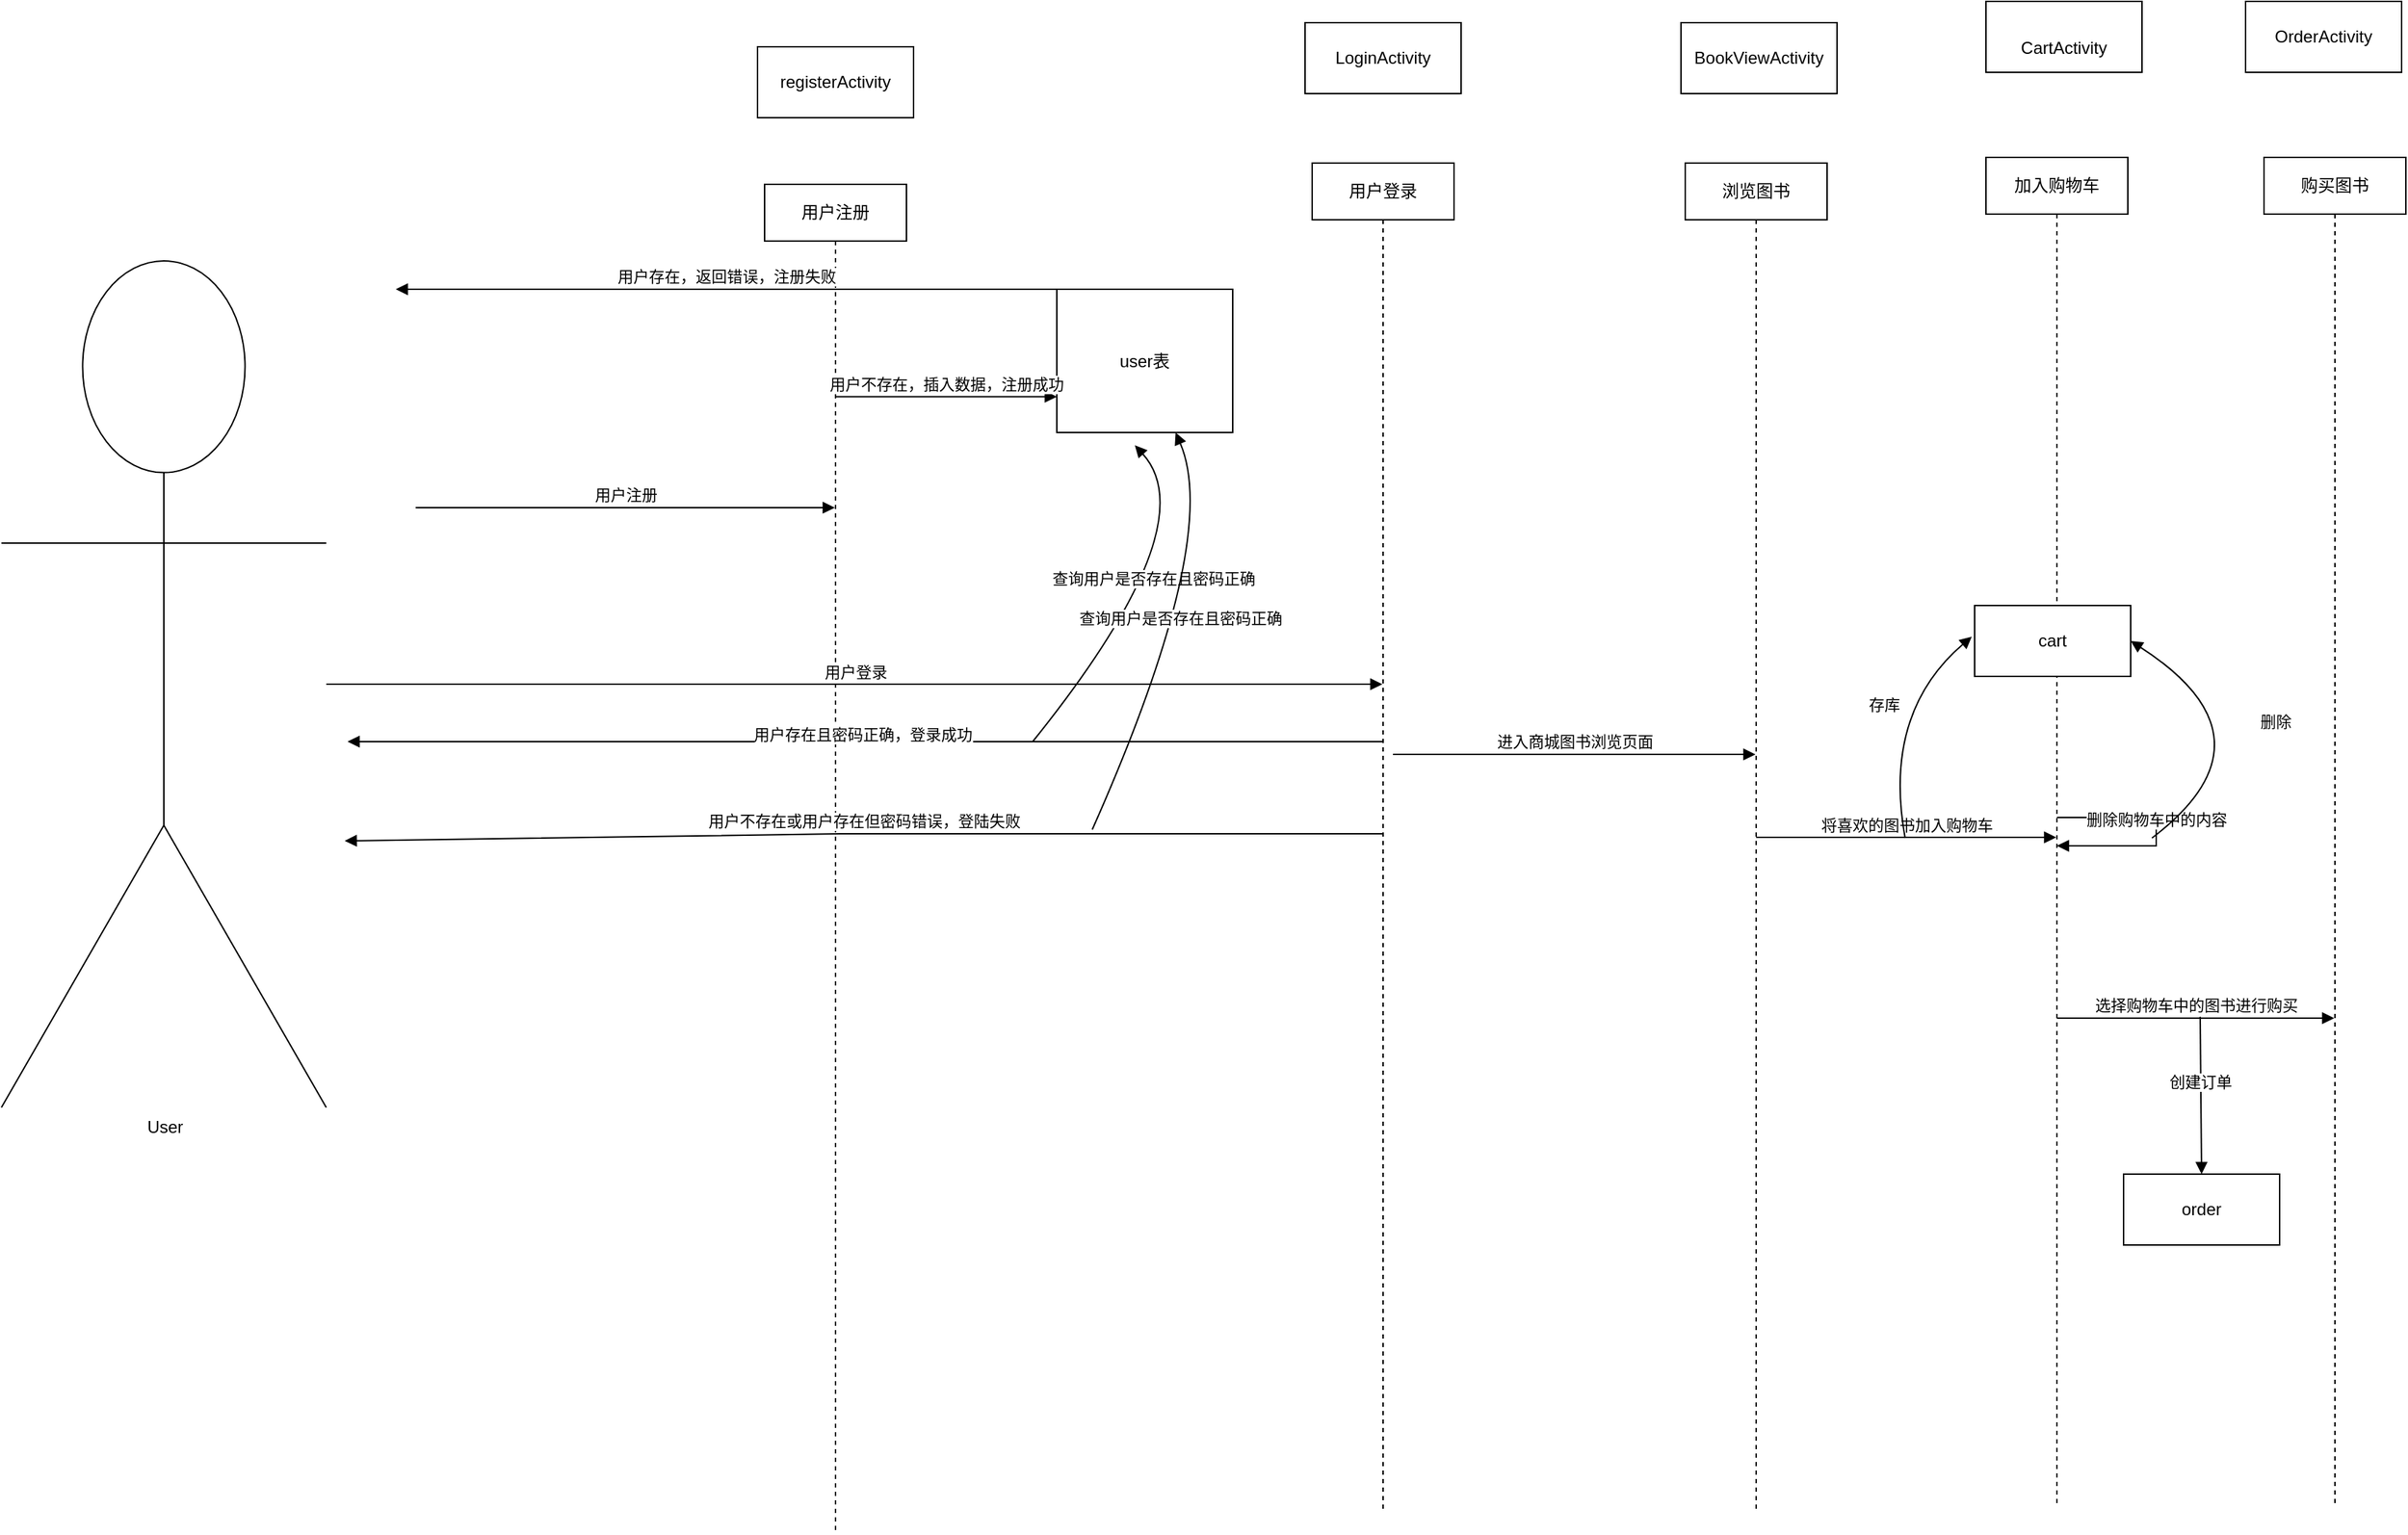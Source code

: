 <mxfile version="24.4.15" type="github">
  <diagram name="第 1 页" id="EKEbSNTzWzbHu82JW9sO">
    <mxGraphModel dx="3575" dy="140" grid="0" gridSize="10" guides="1" tooltips="1" connect="1" arrows="1" fold="1" page="0" pageScale="1" pageWidth="827" pageHeight="1169" background="none" math="0" shadow="0">
      <root>
        <mxCell id="0" />
        <mxCell id="1" parent="0" />
        <mxCell id="iYiQq3-fZmoMmVhn4vT--2" value="&lt;div&gt;&lt;span style=&quot;background-color: initial;&quot;&gt;用户注册&lt;/span&gt;&lt;br&gt;&lt;/div&gt;" style="shape=umlLifeline;perimeter=lifelinePerimeter;whiteSpace=wrap;html=1;container=1;dropTarget=0;collapsible=0;recursiveResize=0;outlineConnect=0;portConstraint=eastwest;newEdgeStyle={&quot;curved&quot;:0,&quot;rounded&quot;:0};fontColor=default;" vertex="1" parent="1">
          <mxGeometry x="-1153" y="1375" width="100" height="951" as="geometry" />
        </mxCell>
        <mxCell id="iYiQq3-fZmoMmVhn4vT--4" value="User" style="shape=umlActor;verticalLabelPosition=bottom;verticalAlign=top;html=1;fontColor=default;" vertex="1" parent="1">
          <mxGeometry x="-1691" y="1429" width="229" height="597" as="geometry" />
        </mxCell>
        <mxCell id="iYiQq3-fZmoMmVhn4vT--5" value="user表" style="html=1;whiteSpace=wrap;fontColor=default;" vertex="1" parent="1">
          <mxGeometry x="-947" y="1449" width="124" height="101" as="geometry" />
        </mxCell>
        <mxCell id="iYiQq3-fZmoMmVhn4vT--6" value="用户注册" style="html=1;verticalAlign=bottom;endArrow=block;curved=0;rounded=0;fontColor=default;" edge="1" parent="1" target="iYiQq3-fZmoMmVhn4vT--2">
          <mxGeometry width="80" relative="1" as="geometry">
            <mxPoint x="-1399" y="1603" as="sourcePoint" />
            <mxPoint x="-1319" y="1603" as="targetPoint" />
          </mxGeometry>
        </mxCell>
        <mxCell id="iYiQq3-fZmoMmVhn4vT--7" value="用户登录" style="shape=umlLifeline;perimeter=lifelinePerimeter;whiteSpace=wrap;html=1;container=1;dropTarget=0;collapsible=0;recursiveResize=0;outlineConnect=0;portConstraint=eastwest;newEdgeStyle={&quot;curved&quot;:0,&quot;rounded&quot;:0};fontColor=default;" vertex="1" parent="1">
          <mxGeometry x="-767" y="1360" width="100" height="951" as="geometry" />
        </mxCell>
        <mxCell id="iYiQq3-fZmoMmVhn4vT--10" value="用户登录" style="html=1;verticalAlign=bottom;endArrow=block;curved=0;rounded=0;fontColor=default;" edge="1" parent="1" source="iYiQq3-fZmoMmVhn4vT--4" target="iYiQq3-fZmoMmVhn4vT--7">
          <mxGeometry width="80" relative="1" as="geometry">
            <mxPoint x="-1252" y="1704" as="sourcePoint" />
            <mxPoint x="-1172" y="1704" as="targetPoint" />
          </mxGeometry>
        </mxCell>
        <mxCell id="iYiQq3-fZmoMmVhn4vT--11" value="用户不存在，插入数据，注册成功" style="html=1;verticalAlign=bottom;endArrow=block;curved=0;rounded=0;entryX=0;entryY=0.75;entryDx=0;entryDy=0;fontColor=default;" edge="1" parent="1" source="iYiQq3-fZmoMmVhn4vT--2" target="iYiQq3-fZmoMmVhn4vT--5">
          <mxGeometry width="80" relative="1" as="geometry">
            <mxPoint x="-1225" y="1614" as="sourcePoint" />
            <mxPoint x="-1145" y="1614" as="targetPoint" />
          </mxGeometry>
        </mxCell>
        <mxCell id="iYiQq3-fZmoMmVhn4vT--12" value="registerActivity" style="html=1;whiteSpace=wrap;fontColor=default;" vertex="1" parent="1">
          <mxGeometry x="-1158" y="1278" width="110" height="50" as="geometry" />
        </mxCell>
        <mxCell id="iYiQq3-fZmoMmVhn4vT--14" value="LoginActivity" style="html=1;whiteSpace=wrap;fontColor=default;" vertex="1" parent="1">
          <mxGeometry x="-772" y="1261" width="110" height="50" as="geometry" />
        </mxCell>
        <mxCell id="iYiQq3-fZmoMmVhn4vT--15" value="用户存在，返回错误，注册失败" style="html=1;verticalAlign=bottom;endArrow=block;curved=0;rounded=0;exitX=0;exitY=0;exitDx=0;exitDy=0;fontColor=default;" edge="1" parent="1" source="iYiQq3-fZmoMmVhn4vT--5">
          <mxGeometry width="80" relative="1" as="geometry">
            <mxPoint x="-1175" y="1612" as="sourcePoint" />
            <mxPoint x="-1413" y="1449" as="targetPoint" />
          </mxGeometry>
        </mxCell>
        <mxCell id="iYiQq3-fZmoMmVhn4vT--18" value="查询用户是否存在且密码正确" style="html=1;verticalAlign=bottom;endArrow=block;curved=1;rounded=0;fontColor=default;" edge="1" parent="1">
          <mxGeometry width="80" relative="1" as="geometry">
            <mxPoint x="-964" y="1768" as="sourcePoint" />
            <mxPoint x="-892" y="1559" as="targetPoint" />
            <Array as="points">
              <mxPoint x="-841" y="1615" />
            </Array>
          </mxGeometry>
        </mxCell>
        <mxCell id="iYiQq3-fZmoMmVhn4vT--20" value="用户存在且密码正确，登录成功" style="html=1;verticalAlign=bottom;endArrow=block;curved=0;rounded=0;" edge="1" parent="1" source="iYiQq3-fZmoMmVhn4vT--7">
          <mxGeometry x="0.006" y="4" width="80" relative="1" as="geometry">
            <mxPoint x="-888" y="1656" as="sourcePoint" />
            <mxPoint x="-1447" y="1768" as="targetPoint" />
            <Array as="points">
              <mxPoint x="-1412" y="1768" />
            </Array>
            <mxPoint as="offset" />
          </mxGeometry>
        </mxCell>
        <mxCell id="iYiQq3-fZmoMmVhn4vT--21" value="用户不存在或用户存在但密码错误，登陆失败" style="html=1;verticalAlign=bottom;endArrow=block;curved=0;rounded=0;" edge="1" parent="1" source="iYiQq3-fZmoMmVhn4vT--7">
          <mxGeometry width="80" relative="1" as="geometry">
            <mxPoint x="-1123" y="1538" as="sourcePoint" />
            <mxPoint x="-1449" y="1838" as="targetPoint" />
            <Array as="points">
              <mxPoint x="-1100" y="1833" />
            </Array>
          </mxGeometry>
        </mxCell>
        <mxCell id="iYiQq3-fZmoMmVhn4vT--22" value="浏览图书" style="shape=umlLifeline;perimeter=lifelinePerimeter;whiteSpace=wrap;html=1;container=1;dropTarget=0;collapsible=0;recursiveResize=0;outlineConnect=0;portConstraint=eastwest;newEdgeStyle={&quot;curved&quot;:0,&quot;rounded&quot;:0};fontColor=default;" vertex="1" parent="1">
          <mxGeometry x="-504" y="1360" width="100" height="951" as="geometry" />
        </mxCell>
        <mxCell id="iYiQq3-fZmoMmVhn4vT--23" value="加入购物车" style="shape=umlLifeline;perimeter=lifelinePerimeter;whiteSpace=wrap;html=1;container=1;dropTarget=0;collapsible=0;recursiveResize=0;outlineConnect=0;portConstraint=eastwest;newEdgeStyle={&quot;curved&quot;:0,&quot;rounded&quot;:0};fontColor=default;" vertex="1" parent="1">
          <mxGeometry x="-292" y="1356" width="100" height="951" as="geometry" />
        </mxCell>
        <mxCell id="iYiQq3-fZmoMmVhn4vT--24" value="购买图书" style="shape=umlLifeline;perimeter=lifelinePerimeter;whiteSpace=wrap;html=1;container=1;dropTarget=0;collapsible=0;recursiveResize=0;outlineConnect=0;portConstraint=eastwest;newEdgeStyle={&quot;curved&quot;:0,&quot;rounded&quot;:0};fontColor=default;" vertex="1" parent="1">
          <mxGeometry x="-96" y="1356" width="100" height="951" as="geometry" />
        </mxCell>
        <mxCell id="iYiQq3-fZmoMmVhn4vT--26" value="BookViewActivity" style="html=1;whiteSpace=wrap;fontColor=default;" vertex="1" parent="1">
          <mxGeometry x="-507" y="1261" width="110" height="50" as="geometry" />
        </mxCell>
        <mxCell id="iYiQq3-fZmoMmVhn4vT--27" value="&lt;div&gt;&lt;br&gt;&lt;/div&gt;&lt;div&gt;CartActivity&lt;/div&gt;" style="html=1;whiteSpace=wrap;fontColor=default;" vertex="1" parent="1">
          <mxGeometry x="-292" y="1246" width="110" height="50" as="geometry" />
        </mxCell>
        <mxCell id="iYiQq3-fZmoMmVhn4vT--28" value="OrderActivity" style="html=1;whiteSpace=wrap;fontColor=default;" vertex="1" parent="1">
          <mxGeometry x="-109" y="1246" width="110" height="50" as="geometry" />
        </mxCell>
        <mxCell id="iYiQq3-fZmoMmVhn4vT--29" value="进入商城图书浏览页面" style="html=1;verticalAlign=bottom;endArrow=block;curved=0;rounded=0;" edge="1" parent="1" target="iYiQq3-fZmoMmVhn4vT--22">
          <mxGeometry width="80" relative="1" as="geometry">
            <mxPoint x="-710" y="1777" as="sourcePoint" />
            <mxPoint x="-653" y="1777" as="targetPoint" />
          </mxGeometry>
        </mxCell>
        <mxCell id="iYiQq3-fZmoMmVhn4vT--30" value="将喜欢的图书加入购物车" style="html=1;verticalAlign=bottom;endArrow=block;curved=0;rounded=0;" edge="1" parent="1" source="iYiQq3-fZmoMmVhn4vT--22" target="iYiQq3-fZmoMmVhn4vT--23">
          <mxGeometry width="80" relative="1" as="geometry">
            <mxPoint x="-388" y="1784" as="sourcePoint" />
            <mxPoint x="-308" y="1885" as="targetPoint" />
          </mxGeometry>
        </mxCell>
        <mxCell id="iYiQq3-fZmoMmVhn4vT--32" value="删除购物车中的内容" style="html=1;verticalAlign=bottom;endArrow=block;curved=0;rounded=0;" edge="1" parent="1" source="iYiQq3-fZmoMmVhn4vT--23" target="iYiQq3-fZmoMmVhn4vT--23">
          <mxGeometry width="80" relative="1" as="geometry">
            <mxPoint x="-210" y="1965" as="sourcePoint" />
            <mxPoint x="-130" y="1965" as="targetPoint" />
          </mxGeometry>
        </mxCell>
        <mxCell id="iYiQq3-fZmoMmVhn4vT--33" value="选择购物车中的图书进行购买" style="html=1;verticalAlign=bottom;endArrow=block;curved=0;rounded=0;" edge="1" parent="1" source="iYiQq3-fZmoMmVhn4vT--23" target="iYiQq3-fZmoMmVhn4vT--24">
          <mxGeometry width="80" relative="1" as="geometry">
            <mxPoint x="-127" y="1972" as="sourcePoint" />
            <mxPoint x="-135" y="1638" as="targetPoint" />
            <Array as="points">
              <mxPoint x="-147" y="1963" />
            </Array>
          </mxGeometry>
        </mxCell>
        <mxCell id="iYiQq3-fZmoMmVhn4vT--34" value="cart" style="html=1;whiteSpace=wrap;" vertex="1" parent="1">
          <mxGeometry x="-300" y="1672" width="110" height="50" as="geometry" />
        </mxCell>
        <mxCell id="iYiQq3-fZmoMmVhn4vT--35" value="order" style="html=1;whiteSpace=wrap;" vertex="1" parent="1">
          <mxGeometry x="-195" y="2073" width="110" height="50" as="geometry" />
        </mxCell>
        <mxCell id="iYiQq3-fZmoMmVhn4vT--38" value="存库" style="html=1;verticalAlign=bottom;endArrow=block;curved=1;rounded=0;" edge="1" parent="1">
          <mxGeometry width="80" relative="1" as="geometry">
            <mxPoint x="-349" y="1836" as="sourcePoint" />
            <mxPoint x="-302" y="1694" as="targetPoint" />
            <Array as="points">
              <mxPoint x="-365" y="1748" />
            </Array>
          </mxGeometry>
        </mxCell>
        <mxCell id="iYiQq3-fZmoMmVhn4vT--40" value="删除" style="html=1;verticalAlign=bottom;endArrow=block;curved=1;rounded=0;entryX=1;entryY=0.5;entryDx=0;entryDy=0;" edge="1" parent="1" target="iYiQq3-fZmoMmVhn4vT--34">
          <mxGeometry width="80" relative="1" as="geometry">
            <mxPoint x="-175" y="1836" as="sourcePoint" />
            <mxPoint x="-164" y="1702" as="targetPoint" />
            <Array as="points">
              <mxPoint x="-83" y="1766" />
            </Array>
          </mxGeometry>
        </mxCell>
        <mxCell id="iYiQq3-fZmoMmVhn4vT--41" value="创建订单" style="html=1;verticalAlign=bottom;endArrow=block;curved=0;rounded=0;entryX=0.5;entryY=0;entryDx=0;entryDy=0;" edge="1" parent="1" target="iYiQq3-fZmoMmVhn4vT--35">
          <mxGeometry width="80" relative="1" as="geometry">
            <mxPoint x="-141" y="1962" as="sourcePoint" />
            <mxPoint x="-190" y="1979" as="targetPoint" />
          </mxGeometry>
        </mxCell>
        <mxCell id="iYiQq3-fZmoMmVhn4vT--70" value="查询用户是否存在且密码正确" style="html=1;verticalAlign=bottom;endArrow=block;curved=1;rounded=0;fontColor=default;" edge="1" parent="1" target="iYiQq3-fZmoMmVhn4vT--5">
          <mxGeometry width="80" relative="1" as="geometry">
            <mxPoint x="-922" y="1830" as="sourcePoint" />
            <mxPoint x="-882" y="1569" as="targetPoint" />
            <Array as="points">
              <mxPoint x="-831" y="1625" />
            </Array>
          </mxGeometry>
        </mxCell>
      </root>
    </mxGraphModel>
  </diagram>
</mxfile>

